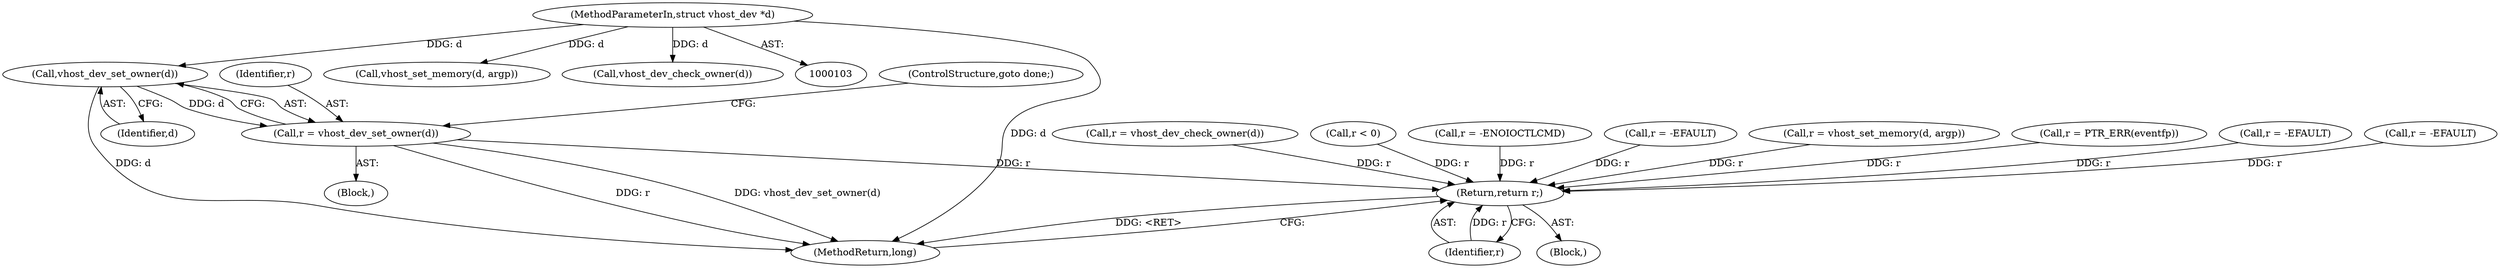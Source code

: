digraph "0_linux_7932c0bd7740f4cd2aa168d3ce0199e7af7d72d5@pointer" {
"1000128" [label="(Call,vhost_dev_set_owner(d))"];
"1000104" [label="(MethodParameterIn,struct vhost_dev *d)"];
"1000126" [label="(Call,r = vhost_dev_set_owner(d))"];
"1000358" [label="(Return,return r;)"];
"1000128" [label="(Call,vhost_dev_set_owner(d))"];
"1000142" [label="(Call,r = vhost_set_memory(d, argp))"];
"1000261" [label="(Call,r = PTR_ERR(eventfp))"];
"1000218" [label="(Call,r = -EFAULT)"];
"1000360" [label="(MethodReturn,long)"];
"1000171" [label="(Call,r = -EFAULT)"];
"1000125" [label="(Block,)"];
"1000358" [label="(Return,return r;)"];
"1000104" [label="(MethodParameterIn,struct vhost_dev *d)"];
"1000131" [label="(Call,r = vhost_dev_check_owner(d))"];
"1000243" [label="(Call,r < 0)"];
"1000144" [label="(Call,vhost_set_memory(d, argp))"];
"1000107" [label="(Block,)"];
"1000352" [label="(Call,r = -ENOIOCTLCMD)"];
"1000127" [label="(Identifier,r)"];
"1000359" [label="(Identifier,r)"];
"1000133" [label="(Call,vhost_dev_check_owner(d))"];
"1000130" [label="(ControlStructure,goto done;)"];
"1000129" [label="(Identifier,d)"];
"1000126" [label="(Call,r = vhost_dev_set_owner(d))"];
"1000157" [label="(Call,r = -EFAULT)"];
"1000128" -> "1000126"  [label="AST: "];
"1000128" -> "1000129"  [label="CFG: "];
"1000129" -> "1000128"  [label="AST: "];
"1000126" -> "1000128"  [label="CFG: "];
"1000128" -> "1000360"  [label="DDG: d"];
"1000128" -> "1000126"  [label="DDG: d"];
"1000104" -> "1000128"  [label="DDG: d"];
"1000104" -> "1000103"  [label="AST: "];
"1000104" -> "1000360"  [label="DDG: d"];
"1000104" -> "1000133"  [label="DDG: d"];
"1000104" -> "1000144"  [label="DDG: d"];
"1000126" -> "1000125"  [label="AST: "];
"1000127" -> "1000126"  [label="AST: "];
"1000130" -> "1000126"  [label="CFG: "];
"1000126" -> "1000360"  [label="DDG: r"];
"1000126" -> "1000360"  [label="DDG: vhost_dev_set_owner(d)"];
"1000126" -> "1000358"  [label="DDG: r"];
"1000358" -> "1000107"  [label="AST: "];
"1000358" -> "1000359"  [label="CFG: "];
"1000359" -> "1000358"  [label="AST: "];
"1000360" -> "1000358"  [label="CFG: "];
"1000358" -> "1000360"  [label="DDG: <RET>"];
"1000359" -> "1000358"  [label="DDG: r"];
"1000171" -> "1000358"  [label="DDG: r"];
"1000218" -> "1000358"  [label="DDG: r"];
"1000131" -> "1000358"  [label="DDG: r"];
"1000352" -> "1000358"  [label="DDG: r"];
"1000157" -> "1000358"  [label="DDG: r"];
"1000261" -> "1000358"  [label="DDG: r"];
"1000142" -> "1000358"  [label="DDG: r"];
"1000243" -> "1000358"  [label="DDG: r"];
}

